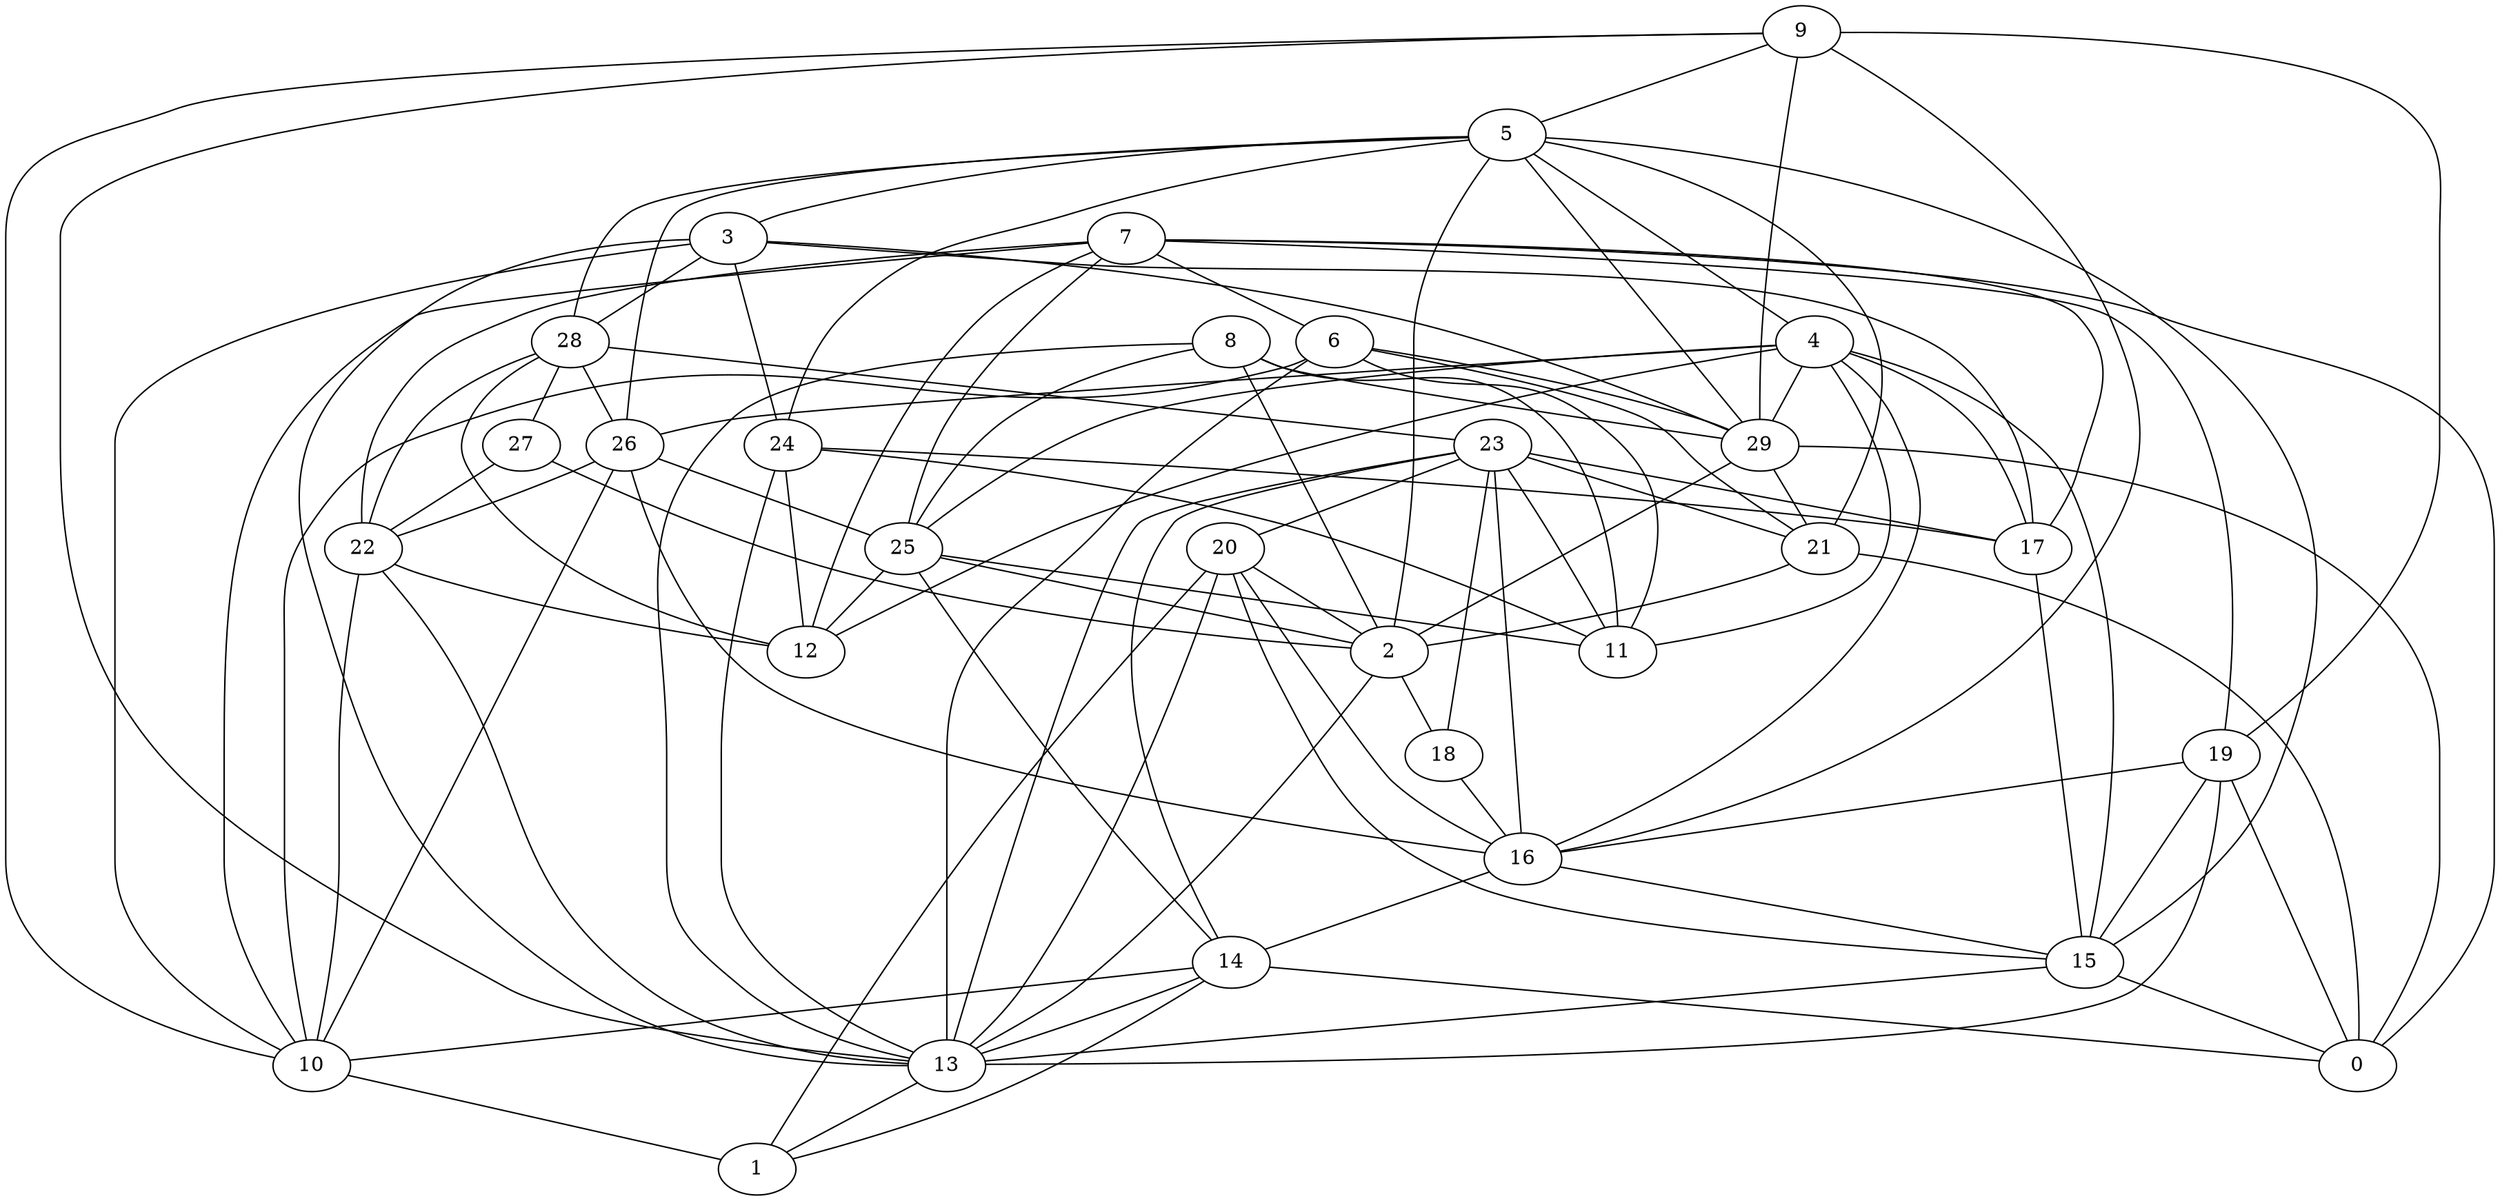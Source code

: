 digraph GG_graph {

subgraph G_graph {
edge [color = black]
"16" -> "15" [dir = none]
"27" -> "2" [dir = none]
"9" -> "10" [dir = none]
"9" -> "5" [dir = none]
"9" -> "13" [dir = none]
"9" -> "16" [dir = none]
"22" -> "12" [dir = none]
"22" -> "13" [dir = none]
"10" -> "1" [dir = none]
"7" -> "25" [dir = none]
"7" -> "19" [dir = none]
"7" -> "6" [dir = none]
"7" -> "0" [dir = none]
"7" -> "10" [dir = none]
"7" -> "22" [dir = none]
"28" -> "27" [dir = none]
"28" -> "12" [dir = none]
"25" -> "2" [dir = none]
"2" -> "18" [dir = none]
"19" -> "16" [dir = none]
"19" -> "0" [dir = none]
"3" -> "24" [dir = none]
"3" -> "13" [dir = none]
"3" -> "10" [dir = none]
"3" -> "29" [dir = none]
"3" -> "17" [dir = none]
"3" -> "28" [dir = none]
"6" -> "29" [dir = none]
"26" -> "10" [dir = none]
"14" -> "10" [dir = none]
"14" -> "13" [dir = none]
"14" -> "1" [dir = none]
"4" -> "16" [dir = none]
"4" -> "11" [dir = none]
"4" -> "17" [dir = none]
"4" -> "26" [dir = none]
"4" -> "12" [dir = none]
"18" -> "16" [dir = none]
"24" -> "11" [dir = none]
"24" -> "12" [dir = none]
"24" -> "13" [dir = none]
"5" -> "2" [dir = none]
"5" -> "3" [dir = none]
"5" -> "24" [dir = none]
"15" -> "13" [dir = none]
"29" -> "2" [dir = none]
"20" -> "16" [dir = none]
"20" -> "1" [dir = none]
"20" -> "2" [dir = none]
"20" -> "13" [dir = none]
"23" -> "16" [dir = none]
"23" -> "13" [dir = none]
"23" -> "11" [dir = none]
"23" -> "21" [dir = none]
"21" -> "2" [dir = none]
"8" -> "13" [dir = none]
"8" -> "11" [dir = none]
"8" -> "29" [dir = none]
"26" -> "25" [dir = none]
"4" -> "25" [dir = none]
"17" -> "15" [dir = none]
"19" -> "15" [dir = none]
"8" -> "25" [dir = none]
"4" -> "15" [dir = none]
"28" -> "22" [dir = none]
"29" -> "0" [dir = none]
"8" -> "2" [dir = none]
"14" -> "0" [dir = none]
"15" -> "0" [dir = none]
"13" -> "1" [dir = none]
"23" -> "14" [dir = none]
"5" -> "15" [dir = none]
"4" -> "29" [dir = none]
"5" -> "4" [dir = none]
"20" -> "15" [dir = none]
"6" -> "21" [dir = none]
"26" -> "16" [dir = none]
"22" -> "10" [dir = none]
"9" -> "19" [dir = none]
"28" -> "26" [dir = none]
"24" -> "17" [dir = none]
"5" -> "26" [dir = none]
"28" -> "23" [dir = none]
"26" -> "22" [dir = none]
"6" -> "11" [dir = none]
"23" -> "17" [dir = none]
"29" -> "21" [dir = none]
"5" -> "21" [dir = none]
"9" -> "29" [dir = none]
"21" -> "0" [dir = none]
"25" -> "11" [dir = none]
"25" -> "12" [dir = none]
"23" -> "18" [dir = none]
"5" -> "28" [dir = none]
"7" -> "17" [dir = none]
"7" -> "12" [dir = none]
"27" -> "22" [dir = none]
"25" -> "14" [dir = none]
"19" -> "13" [dir = none]
"6" -> "10" [dir = none]
"5" -> "29" [dir = none]
"23" -> "20" [dir = none]
"2" -> "13" [dir = none]
"6" -> "13" [dir = none]
"16" -> "14" [dir = none]
}

}
